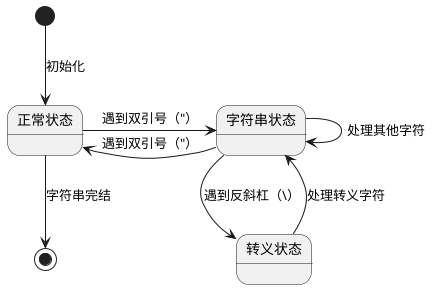 @startuml
[*] --> 正常状态 : 初始化

正常状态 -> 字符串状态 : 遇到双引号（"）
字符串状态 --> 转义状态 : 遇到反斜杠（\）
转义状态 --> 字符串状态 : 处理转义字符
字符串状态 -> 正常状态 : 遇到双引号（"）
字符串状态 -down-> 字符串状态 : 处理其他字符
正常状态 --> [*] : 字符串完结

@enduml
